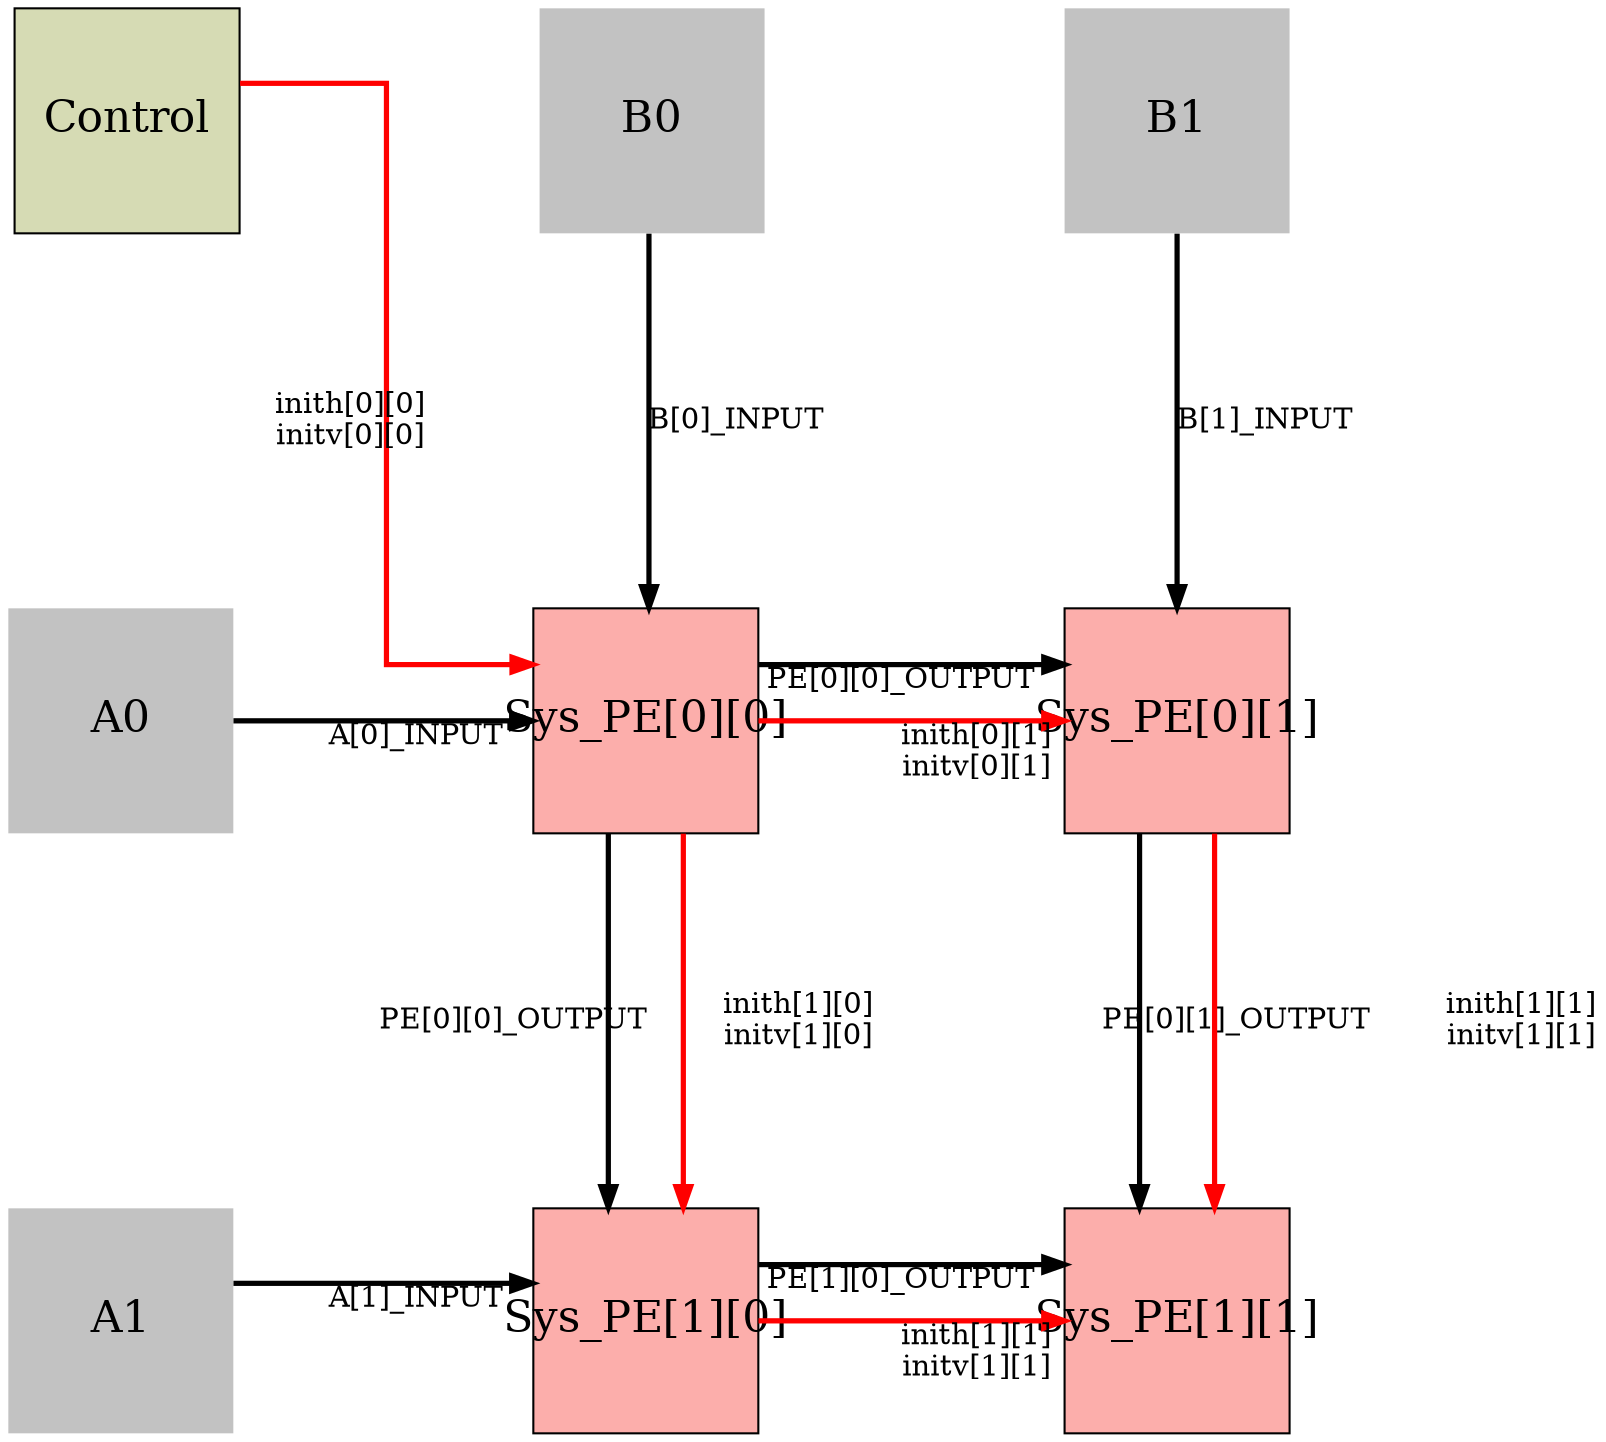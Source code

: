 // apt-get install graphviz
// dot -Tpdf lab3.dot > lab3.pdf
digraph lab3 {
  splines=ortho
  edge [minlen=4,penwidth=2.5];
  node [fixedsize=true, width=1.5, height=1.5, shape = square, style="filled",
       fillcolor="#F9706B90", fontsize=21]; PE00 PE01 PE10 PE11;
  node [fixedsize=true, width=1.5, height=1.5, shape = square, style="filled",
       fillcolor="#D6DBB4", fontsize=21]; Z;
  node [fixedsize=true, width=1.5, height=1.5, shape = square, style="filled",
       fillcolor="#99999999",color="#00000000", penwidth=2.5, fontsize=21]; A0 A1 B0 B1;
  // layout hints
  // connections
  Z [label="Control"]; // dummy node
  PE00 [label="Sys_PE[0][0]"];
  PE01 [label="Sys_PE[0][1]"];
  PE10 [label="Sys_PE[1][0]"];
  PE11 [label="Sys_PE[1][1]"];
  A0 -> PE00 [xlabel = "A[0]_INPUT" ];
  A1 -> PE10 [label = "A[1]_INPUT" ];
  B0 -> PE00 [label = "B[0]_INPUT" ];
  B1 -> PE01 [label = "B[1]_INPUT" ];
  PE00 -> PE01 [ label = "PE[0][0]_OUTPUT" ];
  PE00 -> PE10 [ label = "PE[0][0]_OUTPUT" ];
  PE01 -> PE11 [ label = "PE[0][1]_OUTPUT" ];
  PE10 -> PE11 [ label = "PE[1][0]_OUTPUT" ];
  Z -> PE00 [label="inith[0][0]\ninitv[0][0]", color="red"];
  //Z -> PE00 [label="inith[0][0]", color="red"];
  //Z -> PE00 [label="initv[0][0]", color="red"];
  PE00 -> PE01 [ label = "inith[0][1]\ninitv[0][1]", color="red" ];
  PE00 -> PE10 [ label = "inith[1][0]\ninitv[1][0]", color="red" ];
  PE10 -> PE11 [ label = "inith[1][1]\ninitv[1][1]", color="red" ];
  PE01 -> PE11 [ label = "inith[1][1]\ninitv[1][1]", color="red" ];
  {rank=same; A0 -> PE00 -> PE01 [style=invis,minlen=4]}
  {rank=same; A1 -> PE10 -> PE11 [style=invis,minlen=4]}
  {rank=same; Z -> B0 -> B1 [style=invis]}
}
